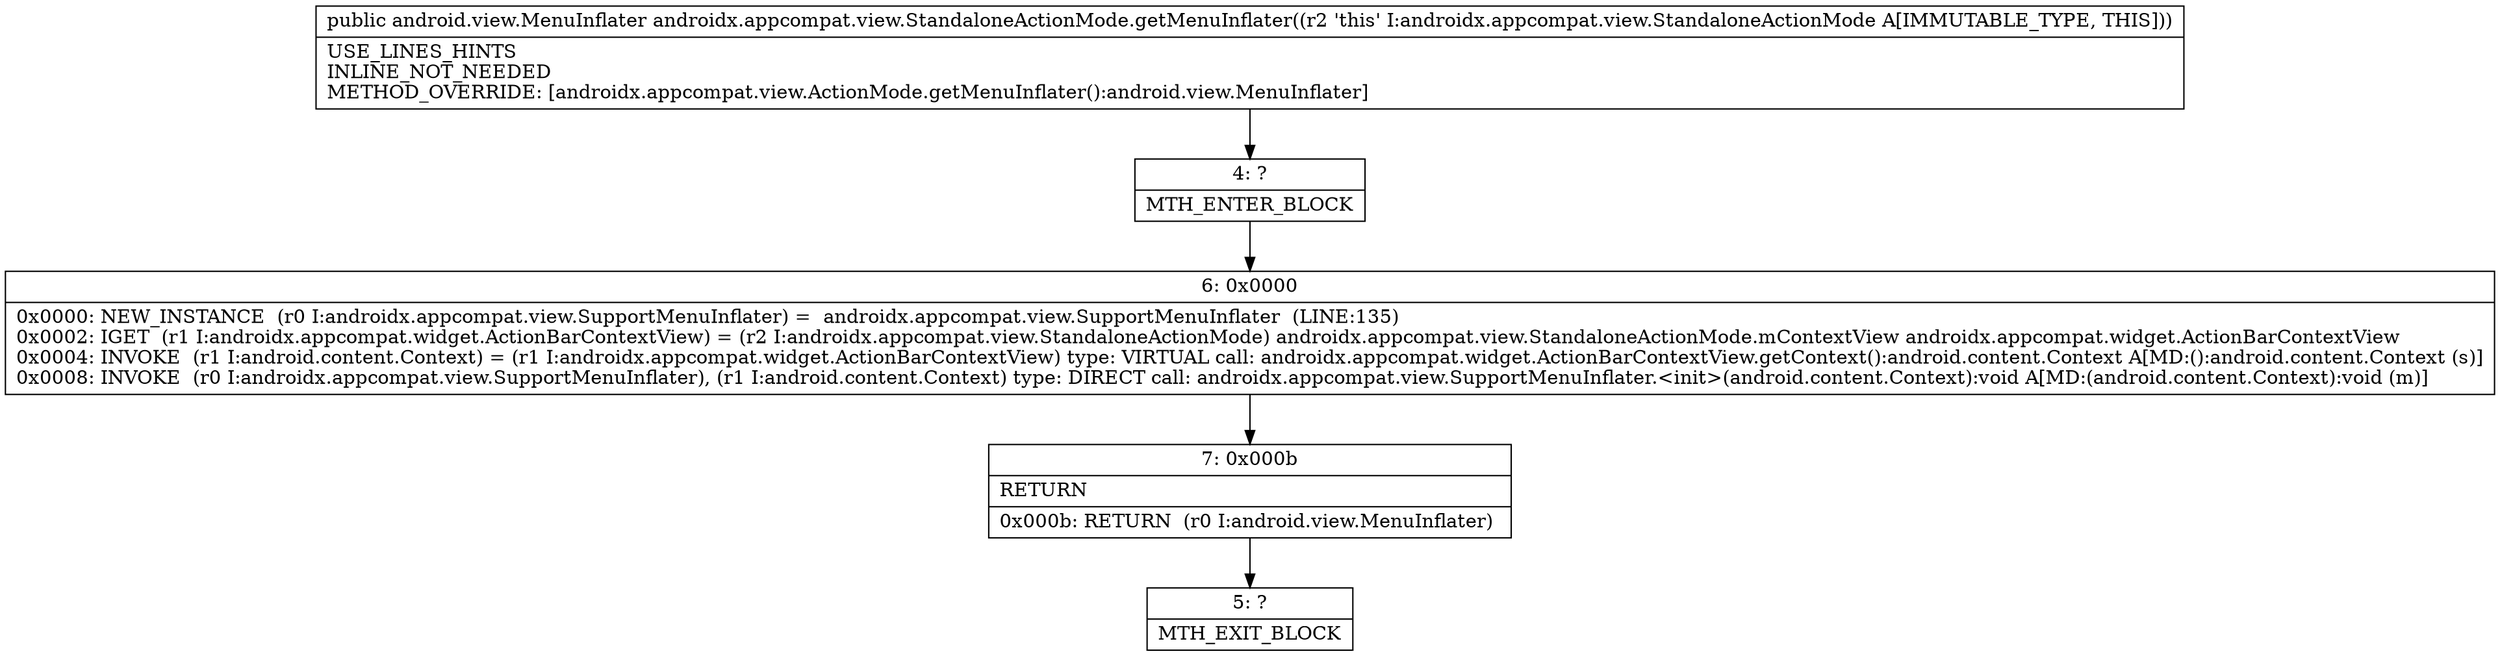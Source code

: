 digraph "CFG forandroidx.appcompat.view.StandaloneActionMode.getMenuInflater()Landroid\/view\/MenuInflater;" {
Node_4 [shape=record,label="{4\:\ ?|MTH_ENTER_BLOCK\l}"];
Node_6 [shape=record,label="{6\:\ 0x0000|0x0000: NEW_INSTANCE  (r0 I:androidx.appcompat.view.SupportMenuInflater) =  androidx.appcompat.view.SupportMenuInflater  (LINE:135)\l0x0002: IGET  (r1 I:androidx.appcompat.widget.ActionBarContextView) = (r2 I:androidx.appcompat.view.StandaloneActionMode) androidx.appcompat.view.StandaloneActionMode.mContextView androidx.appcompat.widget.ActionBarContextView \l0x0004: INVOKE  (r1 I:android.content.Context) = (r1 I:androidx.appcompat.widget.ActionBarContextView) type: VIRTUAL call: androidx.appcompat.widget.ActionBarContextView.getContext():android.content.Context A[MD:():android.content.Context (s)]\l0x0008: INVOKE  (r0 I:androidx.appcompat.view.SupportMenuInflater), (r1 I:android.content.Context) type: DIRECT call: androidx.appcompat.view.SupportMenuInflater.\<init\>(android.content.Context):void A[MD:(android.content.Context):void (m)]\l}"];
Node_7 [shape=record,label="{7\:\ 0x000b|RETURN\l|0x000b: RETURN  (r0 I:android.view.MenuInflater) \l}"];
Node_5 [shape=record,label="{5\:\ ?|MTH_EXIT_BLOCK\l}"];
MethodNode[shape=record,label="{public android.view.MenuInflater androidx.appcompat.view.StandaloneActionMode.getMenuInflater((r2 'this' I:androidx.appcompat.view.StandaloneActionMode A[IMMUTABLE_TYPE, THIS]))  | USE_LINES_HINTS\lINLINE_NOT_NEEDED\lMETHOD_OVERRIDE: [androidx.appcompat.view.ActionMode.getMenuInflater():android.view.MenuInflater]\l}"];
MethodNode -> Node_4;Node_4 -> Node_6;
Node_6 -> Node_7;
Node_7 -> Node_5;
}

